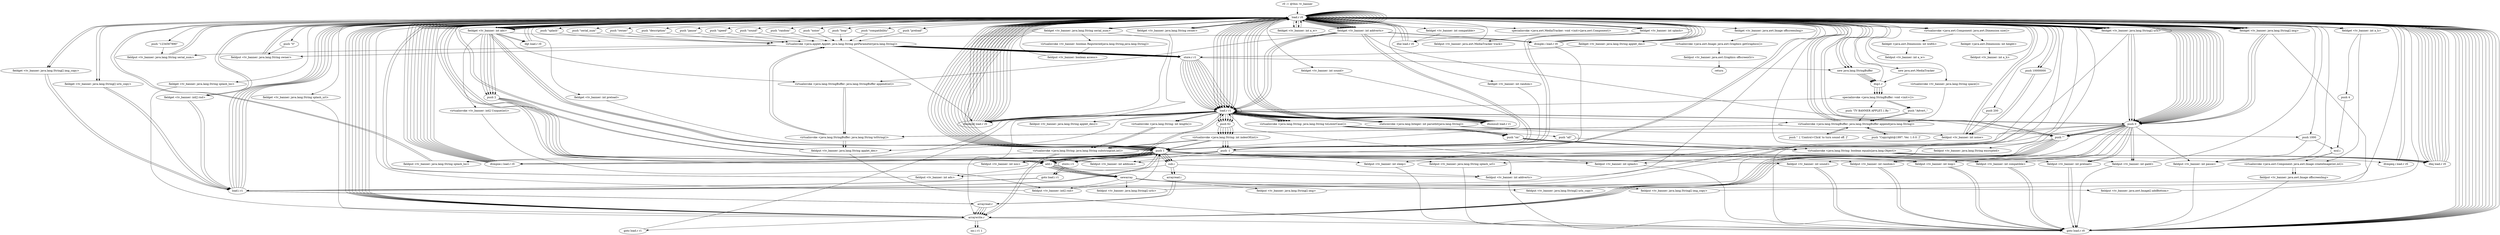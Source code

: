 digraph "" {
    "r0 := @this: tv_banner"
    "load.r r0"
    "r0 := @this: tv_banner"->"load.r r0";
    "load.r r0"->"load.r r0";
    "push \"serial_num\""
    "load.r r0"->"push \"serial_num\"";
    "virtualinvoke <java.applet.Applet: java.lang.String getParameter(java.lang.String)>"
    "push \"serial_num\""->"virtualinvoke <java.applet.Applet: java.lang.String getParameter(java.lang.String)>";
    "fieldput <tv_banner: java.lang.String serial_num>"
    "virtualinvoke <java.applet.Applet: java.lang.String getParameter(java.lang.String)>"->"fieldput <tv_banner: java.lang.String serial_num>";
    "fieldput <tv_banner: java.lang.String serial_num>"->"load.r r0";
    "fieldget <tv_banner: java.lang.String serial_num>"
    "load.r r0"->"fieldget <tv_banner: java.lang.String serial_num>";
    "ifnonnull load.r r0"
    "fieldget <tv_banner: java.lang.String serial_num>"->"ifnonnull load.r r0";
    "ifnonnull load.r r0"->"load.r r0";
    "push \"1234567890\""
    "load.r r0"->"push \"1234567890\"";
    "push \"1234567890\""->"fieldput <tv_banner: java.lang.String serial_num>";
    "fieldput <tv_banner: java.lang.String serial_num>"->"load.r r0";
    "load.r r0"->"load.r r0";
    "push \"owner\""
    "load.r r0"->"push \"owner\"";
    "push \"owner\""->"virtualinvoke <java.applet.Applet: java.lang.String getParameter(java.lang.String)>";
    "fieldput <tv_banner: java.lang.String owner>"
    "virtualinvoke <java.applet.Applet: java.lang.String getParameter(java.lang.String)>"->"fieldput <tv_banner: java.lang.String owner>";
    "fieldput <tv_banner: java.lang.String owner>"->"load.r r0";
    "fieldget <tv_banner: java.lang.String owner>"
    "load.r r0"->"fieldget <tv_banner: java.lang.String owner>";
    "fieldget <tv_banner: java.lang.String owner>"->"ifnonnull load.r r0";
    "ifnonnull load.r r0"->"load.r r0";
    "push \"0\""
    "load.r r0"->"push \"0\"";
    "push \"0\""->"fieldput <tv_banner: java.lang.String owner>";
    "fieldput <tv_banner: java.lang.String owner>"->"load.r r0";
    "load.r r0"->"load.r r0";
    "load.r r0"->"load.r r0";
    "load.r r0"->"fieldget <tv_banner: java.lang.String owner>";
    "fieldget <tv_banner: java.lang.String owner>"->"load.r r0";
    "load.r r0"->"fieldget <tv_banner: java.lang.String serial_num>";
    "virtualinvoke <tv_banner: boolean Registered(java.lang.String,java.lang.String)>"
    "fieldget <tv_banner: java.lang.String serial_num>"->"virtualinvoke <tv_banner: boolean Registered(java.lang.String,java.lang.String)>";
    "fieldput <tv_banner: boolean access>"
    "virtualinvoke <tv_banner: boolean Registered(java.lang.String,java.lang.String)>"->"fieldput <tv_banner: boolean access>";
    "fieldput <tv_banner: boolean access>"->"load.r r0";
    "push \"\""
    "load.r r0"->"push \"\"";
    "fieldput <tv_banner: java.lang.String encrypted>"
    "push \"\""->"fieldput <tv_banner: java.lang.String encrypted>";
    "fieldput <tv_banner: java.lang.String encrypted>"->"load.r r0";
    "push \"description\""
    "load.r r0"->"push \"description\"";
    "push \"description\""->"virtualinvoke <java.applet.Applet: java.lang.String getParameter(java.lang.String)>";
    "store.r r1"
    "virtualinvoke <java.applet.Applet: java.lang.String getParameter(java.lang.String)>"->"store.r r1";
    "load.r r1"
    "store.r r1"->"load.r r1";
    "load.r r1"->"ifnonnull load.r r0";
    "ifnonnull load.r r0"->"load.r r0";
    "new java.lang.StringBuffer"
    "load.r r0"->"new java.lang.StringBuffer";
    "dup1.r"
    "new java.lang.StringBuffer"->"dup1.r";
    "specialinvoke <java.lang.StringBuffer: void <init>()>"
    "dup1.r"->"specialinvoke <java.lang.StringBuffer: void <init>()>";
    "push \"TV BANNER APPLET. [ By \""
    "specialinvoke <java.lang.StringBuffer: void <init>()>"->"push \"TV BANNER APPLET. [ By \"";
    "virtualinvoke <java.lang.StringBuffer: java.lang.StringBuffer append(java.lang.String)>"
    "push \"TV BANNER APPLET. [ By \""->"virtualinvoke <java.lang.StringBuffer: java.lang.StringBuffer append(java.lang.String)>";
    "virtualinvoke <java.lang.StringBuffer: java.lang.StringBuffer append(java.lang.String)>"->"load.r r0";
    "virtualinvoke <tv_banner: java.lang.String space()>"
    "load.r r0"->"virtualinvoke <tv_banner: java.lang.String space()>";
    "virtualinvoke <tv_banner: java.lang.String space()>"->"virtualinvoke <java.lang.StringBuffer: java.lang.StringBuffer append(java.lang.String)>";
    "push \"Copyright@1997. Ver. 1.0.0. ]\""
    "virtualinvoke <java.lang.StringBuffer: java.lang.StringBuffer append(java.lang.String)>"->"push \"Copyright@1997. Ver. 1.0.0. ]\"";
    "push \"Copyright@1997. Ver. 1.0.0. ]\""->"virtualinvoke <java.lang.StringBuffer: java.lang.StringBuffer append(java.lang.String)>";
    "virtualinvoke <java.lang.StringBuffer: java.lang.String toString()>"
    "virtualinvoke <java.lang.StringBuffer: java.lang.StringBuffer append(java.lang.String)>"->"virtualinvoke <java.lang.StringBuffer: java.lang.String toString()>";
    "fieldput <tv_banner: java.lang.String applet_des>"
    "virtualinvoke <java.lang.StringBuffer: java.lang.String toString()>"->"fieldput <tv_banner: java.lang.String applet_des>";
    "goto load.r r0"
    "fieldput <tv_banner: java.lang.String applet_des>"->"goto load.r r0";
    "goto load.r r0"->"load.r r0";
    "push \"pause\""
    "load.r r0"->"push \"pause\"";
    "push \"pause\""->"virtualinvoke <java.applet.Applet: java.lang.String getParameter(java.lang.String)>";
    "virtualinvoke <java.applet.Applet: java.lang.String getParameter(java.lang.String)>"->"store.r r1";
    "store.r r1"->"load.r r1";
    "load.r r1"->"ifnonnull load.r r0";
    "ifnonnull load.r r0"->"load.r r0";
    "push 1000"
    "load.r r0"->"push 1000";
    "fieldput <tv_banner: int pause>"
    "push 1000"->"fieldput <tv_banner: int pause>";
    "fieldput <tv_banner: int pause>"->"goto load.r r0";
    "goto load.r r0"->"load.r r0";
    "push \"speed\""
    "load.r r0"->"push \"speed\"";
    "push \"speed\""->"virtualinvoke <java.applet.Applet: java.lang.String getParameter(java.lang.String)>";
    "virtualinvoke <java.applet.Applet: java.lang.String getParameter(java.lang.String)>"->"store.r r1";
    "store.r r1"->"load.r r1";
    "load.r r1"->"ifnonnull load.r r0";
    "ifnonnull load.r r0"->"load.r r0";
    "push 1"
    "load.r r0"->"push 1";
    "fieldput <tv_banner: int sleep>"
    "push 1"->"fieldput <tv_banner: int sleep>";
    "fieldput <tv_banner: int sleep>"->"goto load.r r0";
    "goto load.r r0"->"load.r r0";
    "push \"sound\""
    "load.r r0"->"push \"sound\"";
    "push \"sound\""->"virtualinvoke <java.applet.Applet: java.lang.String getParameter(java.lang.String)>";
    "virtualinvoke <java.applet.Applet: java.lang.String getParameter(java.lang.String)>"->"store.r r1";
    "store.r r1"->"load.r r1";
    "ifnonnull load.r r1"
    "load.r r1"->"ifnonnull load.r r1";
    "ifnonnull load.r r1"->"load.r r0";
    "load.r r0"->"push 1";
    "fieldput <tv_banner: int sound>"
    "push 1"->"fieldput <tv_banner: int sound>";
    "fieldput <tv_banner: int sound>"->"goto load.r r0";
    "goto load.r r0"->"load.r r0";
    "fieldget <tv_banner: int sound>"
    "load.r r0"->"fieldget <tv_banner: int sound>";
    "fieldget <tv_banner: int sound>"->"push 1";
    "ifcmpne.i load.r r0"
    "push 1"->"ifcmpne.i load.r r0";
    "ifcmpne.i load.r r0"->"load.r r0";
    "load.r r0"->"load.r r0";
    "fieldget <tv_banner: java.lang.String applet_des>"
    "load.r r0"->"fieldget <tv_banner: java.lang.String applet_des>";
    "fieldget <tv_banner: java.lang.String applet_des>"->"store.r r1";
    "store.r r1"->"new java.lang.StringBuffer";
    "new java.lang.StringBuffer"->"dup1.r";
    "dup1.r"->"specialinvoke <java.lang.StringBuffer: void <init>()>";
    "specialinvoke <java.lang.StringBuffer: void <init>()>"->"load.r r1";
    "load.r r1"->"virtualinvoke <java.lang.StringBuffer: java.lang.StringBuffer append(java.lang.String)>";
    "push \"  [ \'Control+Click\' to turn sound off. ]\""
    "virtualinvoke <java.lang.StringBuffer: java.lang.StringBuffer append(java.lang.String)>"->"push \"  [ \'Control+Click\' to turn sound off. ]\"";
    "push \"  [ \'Control+Click\' to turn sound off. ]\""->"virtualinvoke <java.lang.StringBuffer: java.lang.StringBuffer append(java.lang.String)>";
    "virtualinvoke <java.lang.StringBuffer: java.lang.StringBuffer append(java.lang.String)>"->"virtualinvoke <java.lang.StringBuffer: java.lang.String toString()>";
    "virtualinvoke <java.lang.StringBuffer: java.lang.String toString()>"->"fieldput <tv_banner: java.lang.String applet_des>";
    "fieldput <tv_banner: java.lang.String applet_des>"->"load.r r0";
    "push \"random\""
    "load.r r0"->"push \"random\"";
    "push \"random\""->"virtualinvoke <java.applet.Applet: java.lang.String getParameter(java.lang.String)>";
    "virtualinvoke <java.applet.Applet: java.lang.String getParameter(java.lang.String)>"->"store.r r1";
    "store.r r1"->"load.r r1";
    "load.r r1"->"ifnonnull load.r r1";
    "ifnonnull load.r r1"->"load.r r0";
    "push 0"
    "load.r r0"->"push 0";
    "fieldput <tv_banner: int random>"
    "push 0"->"fieldput <tv_banner: int random>";
    "fieldput <tv_banner: int random>"->"goto load.r r0";
    "goto load.r r0"->"load.r r0";
    "push \"noise\""
    "load.r r0"->"push \"noise\"";
    "push \"noise\""->"virtualinvoke <java.applet.Applet: java.lang.String getParameter(java.lang.String)>";
    "virtualinvoke <java.applet.Applet: java.lang.String getParameter(java.lang.String)>"->"store.r r1";
    "store.r r1"->"load.r r1";
    "load.r r1"->"ifnonnull load.r r0";
    "ifnonnull load.r r0"->"load.r r0";
    "push 200"
    "load.r r0"->"push 200";
    "fieldput <tv_banner: int noise>"
    "push 200"->"fieldput <tv_banner: int noise>";
    "fieldput <tv_banner: int noise>"->"goto load.r r0";
    "goto load.r r0"->"load.r r0";
    "push \"loop\""
    "load.r r0"->"push \"loop\"";
    "push \"loop\""->"virtualinvoke <java.applet.Applet: java.lang.String getParameter(java.lang.String)>";
    "virtualinvoke <java.applet.Applet: java.lang.String getParameter(java.lang.String)>"->"store.r r1";
    "store.r r1"->"load.r r1";
    "load.r r1"->"ifnonnull load.r r1";
    "ifnonnull load.r r1"->"load.r r0";
    "load.r r0"->"push 1";
    "fieldput <tv_banner: int loop>"
    "push 1"->"fieldput <tv_banner: int loop>";
    "fieldput <tv_banner: int loop>"->"goto load.r r0";
    "goto load.r r0"->"load.r r0";
    "push \"compatibility\""
    "load.r r0"->"push \"compatibility\"";
    "push \"compatibility\""->"virtualinvoke <java.applet.Applet: java.lang.String getParameter(java.lang.String)>";
    "virtualinvoke <java.applet.Applet: java.lang.String getParameter(java.lang.String)>"->"store.r r1";
    "store.r r1"->"load.r r1";
    "load.r r1"->"ifnonnull load.r r1";
    "ifnonnull load.r r1"->"load.r r0";
    "load.r r0"->"push 1";
    "fieldput <tv_banner: int compatible>"
    "push 1"->"fieldput <tv_banner: int compatible>";
    "fieldput <tv_banner: int compatible>"->"goto load.r r0";
    "goto load.r r0"->"load.r r0";
    "push \"preload\""
    "load.r r0"->"push \"preload\"";
    "push \"preload\""->"virtualinvoke <java.applet.Applet: java.lang.String getParameter(java.lang.String)>";
    "virtualinvoke <java.applet.Applet: java.lang.String getParameter(java.lang.String)>"->"store.r r1";
    "store.r r1"->"load.r r1";
    "load.r r1"->"ifnonnull load.r r1";
    "ifnonnull load.r r1"->"load.r r0";
    "load.r r0"->"push 0";
    "fieldput <tv_banner: int preload>"
    "push 0"->"fieldput <tv_banner: int preload>";
    "fieldput <tv_banner: int preload>"->"goto load.r r0";
    "goto load.r r0"->"load.r r0";
    "push \"splash\""
    "load.r r0"->"push \"splash\"";
    "push \"splash\""->"virtualinvoke <java.applet.Applet: java.lang.String getParameter(java.lang.String)>";
    "virtualinvoke <java.applet.Applet: java.lang.String getParameter(java.lang.String)>"->"store.r r1";
    "store.r r1"->"load.r r1";
    "load.r r1"->"ifnonnull load.r r0";
    "ifnonnull load.r r0"->"load.r r0";
    "load.r r0"->"push 0";
    "fieldput <tv_banner: int splash>"
    "push 0"->"fieldput <tv_banner: int splash>";
    "fieldput <tv_banner: int splash>"->"goto load.r r0";
    "goto load.r r0"->"load.r r0";
    "load.r r0"->"load.r r0";
    "fieldget <tv_banner: int ads>"
    "load.r r0"->"fieldget <tv_banner: int ads>";
    "fieldget <tv_banner: int ads>"->"push 1";
    "add.i"
    "push 1"->"add.i";
    "fieldput <tv_banner: int ads>"
    "add.i"->"fieldput <tv_banner: int ads>";
    "fieldput <tv_banner: int ads>"->"load.r r0";
    "load.r r0"->"new java.lang.StringBuffer";
    "new java.lang.StringBuffer"->"dup1.r";
    "dup1.r"->"specialinvoke <java.lang.StringBuffer: void <init>()>";
    "push \"Advert_\""
    "specialinvoke <java.lang.StringBuffer: void <init>()>"->"push \"Advert_\"";
    "push \"Advert_\""->"virtualinvoke <java.lang.StringBuffer: java.lang.StringBuffer append(java.lang.String)>";
    "virtualinvoke <java.lang.StringBuffer: java.lang.StringBuffer append(java.lang.String)>"->"load.r r0";
    "load.r r0"->"fieldget <tv_banner: int ads>";
    "virtualinvoke <java.lang.StringBuffer: java.lang.StringBuffer append(int)>"
    "fieldget <tv_banner: int ads>"->"virtualinvoke <java.lang.StringBuffer: java.lang.StringBuffer append(int)>";
    "virtualinvoke <java.lang.StringBuffer: java.lang.StringBuffer append(int)>"->"virtualinvoke <java.lang.StringBuffer: java.lang.String toString()>";
    "virtualinvoke <java.lang.StringBuffer: java.lang.String toString()>"->"virtualinvoke <java.applet.Applet: java.lang.String getParameter(java.lang.String)>";
    "virtualinvoke <java.applet.Applet: java.lang.String getParameter(java.lang.String)>"->"ifnonnull load.r r0";
    "ifnonnull load.r r0"->"load.r r0";
    "load.r r0"->"load.r r0";
    "load.r r0"->"fieldget <tv_banner: int ads>";
    "fieldget <tv_banner: int ads>"->"push 1";
    "sub.i"
    "push 1"->"sub.i";
    "sub.i"->"fieldput <tv_banner: int ads>";
    "fieldput <tv_banner: int ads>"->"load.r r0";
    "load.r r0"->"load.r r0";
    "load.r r0"->"fieldget <tv_banner: int ads>";
    "push 2"
    "fieldget <tv_banner: int ads>"->"push 2";
    "push 2"->"add.i";
    "newarray"
    "add.i"->"newarray";
    "fieldput <tv_banner: java.lang.String[] urls>"
    "newarray"->"fieldput <tv_banner: java.lang.String[] urls>";
    "fieldput <tv_banner: java.lang.String[] urls>"->"load.r r0";
    "load.r r0"->"load.r r0";
    "load.r r0"->"fieldget <tv_banner: int ads>";
    "fieldget <tv_banner: int ads>"->"push 2";
    "push 2"->"add.i";
    "add.i"->"newarray";
    "fieldput <tv_banner: java.lang.String[] img>"
    "newarray"->"fieldput <tv_banner: java.lang.String[] img>";
    "fieldput <tv_banner: java.lang.String[] img>"->"load.r r0";
    "load.r r0"->"load.r r0";
    "load.r r0"->"fieldget <tv_banner: int ads>";
    "fieldget <tv_banner: int ads>"->"push 2";
    "push 2"->"add.i";
    "add.i"->"newarray";
    "fieldput <tv_banner: java.lang.String[] urls_copy>"
    "newarray"->"fieldput <tv_banner: java.lang.String[] urls_copy>";
    "fieldput <tv_banner: java.lang.String[] urls_copy>"->"load.r r0";
    "load.r r0"->"load.r r0";
    "load.r r0"->"fieldget <tv_banner: int ads>";
    "fieldget <tv_banner: int ads>"->"push 2";
    "push 2"->"add.i";
    "add.i"->"newarray";
    "fieldput <tv_banner: java.lang.String[] img_copy>"
    "newarray"->"fieldput <tv_banner: java.lang.String[] img_copy>";
    "fieldput <tv_banner: java.lang.String[] img_copy>"->"load.r r0";
    "load.r r0"->"load.r r0";
    "load.r r0"->"fieldget <tv_banner: int ads>";
    "fieldget <tv_banner: int ads>"->"push 1";
    "push 1"->"add.i";
    "add.i"->"newarray";
    "fieldput <tv_banner: int[] rnd>"
    "newarray"->"fieldput <tv_banner: int[] rnd>";
    "fieldput <tv_banner: int[] rnd>"->"load.r r0";
    "load.r r0"->"load.r r0";
    "load.r r0"->"fieldget <tv_banner: int ads>";
    "fieldget <tv_banner: int ads>"->"push 2";
    "push 2"->"add.i";
    "add.i"->"newarray";
    "fieldput <tv_banner: java.awt.Image[] addBottom>"
    "newarray"->"fieldput <tv_banner: java.awt.Image[] addBottom>";
    "fieldput <tv_banner: java.awt.Image[] addBottom>"->"load.r r0";
    "load.r r0"->"push 1";
    "fieldput <tv_banner: int addverts>"
    "push 1"->"fieldput <tv_banner: int addverts>";
    "fieldput <tv_banner: int addverts>"->"goto load.r r0";
    "goto load.r r0"->"load.r r0";
    "fieldget <tv_banner: int addverts>"
    "load.r r0"->"fieldget <tv_banner: int addverts>";
    "fieldget <tv_banner: int addverts>"->"load.r r0";
    "load.r r0"->"fieldget <tv_banner: int ads>";
    "ifcmple.i load.r r0"
    "fieldget <tv_banner: int ads>"->"ifcmple.i load.r r0";
    "ifcmple.i load.r r0"->"load.r r0";
    "load.r r0"->"load.r r0";
    "load.r r0"->"fieldget <tv_banner: int addverts>";
    "fieldget <tv_banner: int addverts>"->"push 1";
    "push 1"->"sub.i";
    "sub.i"->"fieldput <tv_banner: int addverts>";
    "fieldput <tv_banner: int addverts>"->"load.r r0";
    "fieldget <tv_banner: int random>"
    "load.r r0"->"fieldget <tv_banner: int random>";
    "fieldget <tv_banner: int random>"->"push 1";
    "push 1"->"ifcmpne.i load.r r0";
    "ifcmpne.i load.r r0"->"load.r r0";
    "load.r r0"->"load.r r0";
    "load.r r0"->"load.r r0";
    "load.r r0"->"fieldget <tv_banner: int ads>";
    "virtualinvoke <tv_banner: int[] Unique(int)>"
    "fieldget <tv_banner: int ads>"->"virtualinvoke <tv_banner: int[] Unique(int)>";
    "virtualinvoke <tv_banner: int[] Unique(int)>"->"fieldput <tv_banner: int[] rnd>";
    "fieldput <tv_banner: int[] rnd>"->"push 1";
    "store.i r1"
    "push 1"->"store.i r1";
    "goto load.i r1"
    "store.i r1"->"goto load.i r1";
    "load.i r1"
    "goto load.i r1"->"load.i r1";
    "load.i r1"->"load.r r0";
    "load.r r0"->"fieldget <tv_banner: int addverts>";
    "fieldget <tv_banner: int addverts>"->"ifcmple.i load.r r0";
    "ifcmple.i load.r r0"->"push 1";
    "push 1"->"store.i r1";
    "store.i r1"->"goto load.i r1";
    "goto load.i r1"->"load.i r1";
    "load.i r1"->"load.r r0";
    "load.r r0"->"fieldget <tv_banner: int addverts>";
    "fieldget <tv_banner: int addverts>"->"ifcmple.i load.r r0";
    "ifcmple.i load.r r0"->"load.r r0";
    "fieldget <tv_banner: int splash>"
    "load.r r0"->"fieldget <tv_banner: int splash>";
    "fieldget <tv_banner: int splash>"->"push 1";
    "push 1"->"ifcmpne.i load.r r0";
    "ifcmpne.i load.r r0"->"load.r r0";
    "load.r r0"->"push 0";
    "fieldput <tv_banner: int nos>"
    "push 0"->"fieldput <tv_banner: int nos>";
    "fieldput <tv_banner: int nos>"->"load.r r0";
    "fieldget <tv_banner: java.lang.String[] img>"
    "load.r r0"->"fieldget <tv_banner: java.lang.String[] img>";
    "fieldget <tv_banner: java.lang.String[] img>"->"push 0";
    "push 0"->"load.r r0";
    "fieldget <tv_banner: java.lang.String splash_loc>"
    "load.r r0"->"fieldget <tv_banner: java.lang.String splash_loc>";
    "arraywrite.r"
    "fieldget <tv_banner: java.lang.String splash_loc>"->"arraywrite.r";
    "arraywrite.r"->"load.r r0";
    "fieldget <tv_banner: java.lang.String[] urls>"
    "load.r r0"->"fieldget <tv_banner: java.lang.String[] urls>";
    "fieldget <tv_banner: java.lang.String[] urls>"->"push 0";
    "push 0"->"load.r r0";
    "fieldget <tv_banner: java.lang.String splash_url>"
    "load.r r0"->"fieldget <tv_banner: java.lang.String splash_url>";
    "fieldget <tv_banner: java.lang.String splash_url>"->"arraywrite.r";
    "arraywrite.r"->"load.r r0";
    "push -1"
    "load.r r0"->"push -1";
    "fieldput <tv_banner: int addnum>"
    "push -1"->"fieldput <tv_banner: int addnum>";
    "fieldput <tv_banner: int addnum>"->"load.r r0";
    "load.r r0"->"push -1";
    "fieldput <tv_banner: int gadd>"
    "push -1"->"fieldput <tv_banner: int gadd>";
    "fieldput <tv_banner: int gadd>"->"goto load.r r0";
    "goto load.r r0"->"load.r r0";
    "load.r r0"->"fieldget <tv_banner: int ads>";
    "ifgt load.r r0"
    "fieldget <tv_banner: int ads>"->"ifgt load.r r0";
    "ifgt load.r r0"->"load.r r0";
    "load.r r0"->"fieldget <tv_banner: int splash>";
    "ifne load.r r0"
    "fieldget <tv_banner: int splash>"->"ifne load.r r0";
    "ifne load.r r0"->"load.r r0";
    "load.r r0"->"push 1";
    "push 1"->"fieldput <tv_banner: int splash>";
    "fieldput <tv_banner: int splash>"->"load.r r0";
    "load.r r0"->"push 1";
    "push 1"->"fieldput <tv_banner: int nos>";
    "fieldput <tv_banner: int nos>"->"load.r r0";
    "load.r r0"->"push 0";
    "push 0"->"fieldput <tv_banner: int pause>";
    "fieldput <tv_banner: int pause>"->"load.r r0";
    "load.r r0"->"fieldget <tv_banner: java.lang.String[] img>";
    "fieldget <tv_banner: java.lang.String[] img>"->"push 0";
    "push 0"->"push \"\"";
    "push \"\""->"arraywrite.r";
    "arraywrite.r"->"load.r r0";
    "load.r r0"->"fieldget <tv_banner: java.lang.String[] urls>";
    "fieldget <tv_banner: java.lang.String[] urls>"->"push 0";
    "push 0"->"push \"\"";
    "push \"\""->"arraywrite.r";
    "arraywrite.r"->"load.r r0";
    "push 10000000"
    "load.r r0"->"push 10000000";
    "push 10000000"->"fieldput <tv_banner: int noise>";
    "fieldput <tv_banner: int noise>"->"load.r r0";
    "load.r r0"->"push 0";
    "push 0"->"fieldput <tv_banner: int gadd>";
    "fieldput <tv_banner: int gadd>"->"load.r r0";
    "load.r r0"->"fieldget <tv_banner: int ads>";
    "fieldget <tv_banner: int ads>"->"ifgt load.r r0";
    "ifgt load.r r0"->"load.r r0";
    "load.r r0"->"fieldget <tv_banner: int splash>";
    "fieldget <tv_banner: int splash>"->"push 1";
    "push 1"->"ifcmpne.i load.r r0";
    "ifcmpne.i load.r r0"->"load.r r0";
    "fieldget <tv_banner: int preload>"
    "load.r r0"->"fieldget <tv_banner: int preload>";
    "fieldget <tv_banner: int preload>"->"push 1";
    "push 1"->"ifcmpne.i load.r r0";
    "ifcmpne.i load.r r0"->"load.r r0";
    "load.r r0"->"push 10000000";
    "push 10000000"->"fieldput <tv_banner: int noise>";
    "fieldput <tv_banner: int noise>"->"load.r r0";
    "new java.awt.MediaTracker"
    "load.r r0"->"new java.awt.MediaTracker";
    "new java.awt.MediaTracker"->"dup1.r";
    "dup1.r"->"load.r r0";
    "specialinvoke <java.awt.MediaTracker: void <init>(java.awt.Component)>"
    "load.r r0"->"specialinvoke <java.awt.MediaTracker: void <init>(java.awt.Component)>";
    "fieldput <tv_banner: java.awt.MediaTracker track>"
    "specialinvoke <java.awt.MediaTracker: void <init>(java.awt.Component)>"->"fieldput <tv_banner: java.awt.MediaTracker track>";
    "fieldput <tv_banner: java.awt.MediaTracker track>"->"load.r r0";
    "load.r r0"->"load.r r0";
    "virtualinvoke <java.awt.Component: java.awt.Dimension size()>"
    "load.r r0"->"virtualinvoke <java.awt.Component: java.awt.Dimension size()>";
    "fieldget <java.awt.Dimension: int height>"
    "virtualinvoke <java.awt.Component: java.awt.Dimension size()>"->"fieldget <java.awt.Dimension: int height>";
    "fieldput <tv_banner: int a_h>"
    "fieldget <java.awt.Dimension: int height>"->"fieldput <tv_banner: int a_h>";
    "fieldput <tv_banner: int a_h>"->"load.r r0";
    "load.r r0"->"load.r r0";
    "load.r r0"->"virtualinvoke <java.awt.Component: java.awt.Dimension size()>";
    "fieldget <java.awt.Dimension: int width>"
    "virtualinvoke <java.awt.Component: java.awt.Dimension size()>"->"fieldget <java.awt.Dimension: int width>";
    "fieldput <tv_banner: int a_w>"
    "fieldget <java.awt.Dimension: int width>"->"fieldput <tv_banner: int a_w>";
    "fieldput <tv_banner: int a_w>"->"load.r r0";
    "fieldget <tv_banner: int compatible>"
    "load.r r0"->"fieldget <tv_banner: int compatible>";
    "fieldget <tv_banner: int compatible>"->"ifne load.r r0";
    "ifne load.r r0"->"load.r r0";
    "load.r r0"->"load.r r0";
    "load.r r0"->"load.r r0";
    "fieldget <tv_banner: int a_w>"
    "load.r r0"->"fieldget <tv_banner: int a_w>";
    "fieldget <tv_banner: int a_w>"->"load.r r0";
    "fieldget <tv_banner: int a_h>"
    "load.r r0"->"fieldget <tv_banner: int a_h>";
    "virtualinvoke <java.awt.Component: java.awt.Image createImage(int,int)>"
    "fieldget <tv_banner: int a_h>"->"virtualinvoke <java.awt.Component: java.awt.Image createImage(int,int)>";
    "fieldput <tv_banner: java.awt.Image offscreenImg>"
    "virtualinvoke <java.awt.Component: java.awt.Image createImage(int,int)>"->"fieldput <tv_banner: java.awt.Image offscreenImg>";
    "fieldput <tv_banner: java.awt.Image offscreenImg>"->"goto load.r r0";
    "goto load.r r0"->"load.r r0";
    "load.r r0"->"load.r r0";
    "fieldget <tv_banner: java.awt.Image offscreenImg>"
    "load.r r0"->"fieldget <tv_banner: java.awt.Image offscreenImg>";
    "virtualinvoke <java.awt.Image: java.awt.Graphics getGraphics()>"
    "fieldget <tv_banner: java.awt.Image offscreenImg>"->"virtualinvoke <java.awt.Image: java.awt.Graphics getGraphics()>";
    "fieldput <tv_banner: java.awt.Graphics offscreenGr>"
    "virtualinvoke <java.awt.Image: java.awt.Graphics getGraphics()>"->"fieldput <tv_banner: java.awt.Graphics offscreenGr>";
    "return"
    "fieldput <tv_banner: java.awt.Graphics offscreenGr>"->"return";
    "ifne load.r r0"->"load.r r0";
    "load.r r0"->"load.r r0";
    "load.r r0"->"load.r r0";
    "load.r r0"->"fieldget <tv_banner: int a_w>";
    "fieldget <tv_banner: int a_w>"->"load.r r0";
    "load.r r0"->"fieldget <tv_banner: int a_h>";
    "push 4"
    "fieldget <tv_banner: int a_h>"->"push 4";
    "mul.i"
    "push 4"->"mul.i";
    "mul.i"->"virtualinvoke <java.awt.Component: java.awt.Image createImage(int,int)>";
    "virtualinvoke <java.awt.Component: java.awt.Image createImage(int,int)>"->"fieldput <tv_banner: java.awt.Image offscreenImg>";
    "ifcmpne.i load.r r0"->"load.r r0";
    "load.r r0"->"fieldget <tv_banner: java.lang.String[] img>";
    "fieldget <tv_banner: java.lang.String[] img>"->"push 0";
    "push 0"->"push \"\"";
    "push \"\""->"arraywrite.r";
    "arraywrite.r"->"load.r r0";
    "load.r r0"->"fieldget <tv_banner: java.lang.String[] urls>";
    "fieldget <tv_banner: java.lang.String[] urls>"->"push 0";
    "push 0"->"push \"\"";
    "push \"\""->"arraywrite.r";
    "arraywrite.r"->"load.r r0";
    "load.r r0"->"push 0";
    "push 0"->"fieldput <tv_banner: int addnum>";
    "fieldput <tv_banner: int addnum>"->"load.r r0";
    "load.r r0"->"push 0";
    "push 0"->"fieldput <tv_banner: int gadd>";
    "ifcmple.i load.r r0"->"load.r r0";
    "load.r r0"->"fieldget <tv_banner: java.lang.String[] img>";
    "fieldget <tv_banner: java.lang.String[] img>"->"load.i r1";
    "load.i r1"->"load.r r0";
    "fieldget <tv_banner: java.lang.String[] img_copy>"
    "load.r r0"->"fieldget <tv_banner: java.lang.String[] img_copy>";
    "fieldget <tv_banner: java.lang.String[] img_copy>"->"load.i r1";
    "arrayread.r"
    "load.i r1"->"arrayread.r";
    "arrayread.r"->"arraywrite.r";
    "arraywrite.r"->"load.r r0";
    "load.r r0"->"fieldget <tv_banner: java.lang.String[] urls>";
    "fieldget <tv_banner: java.lang.String[] urls>"->"load.i r1";
    "load.i r1"->"load.r r0";
    "fieldget <tv_banner: java.lang.String[] urls_copy>"
    "load.r r0"->"fieldget <tv_banner: java.lang.String[] urls_copy>";
    "fieldget <tv_banner: java.lang.String[] urls_copy>"->"load.i r1";
    "load.i r1"->"arrayread.r";
    "arrayread.r"->"arraywrite.r";
    "inc.i r1 1"
    "arraywrite.r"->"inc.i r1 1";
    "ifcmple.i load.r r0"->"load.r r0";
    "load.r r0"->"fieldget <tv_banner: java.lang.String[] img_copy>";
    "fieldget <tv_banner: java.lang.String[] img_copy>"->"load.i r1";
    "load.i r1"->"load.r r0";
    "load.r r0"->"fieldget <tv_banner: java.lang.String[] img>";
    "fieldget <tv_banner: java.lang.String[] img>"->"load.r r0";
    "fieldget <tv_banner: int[] rnd>"
    "load.r r0"->"fieldget <tv_banner: int[] rnd>";
    "fieldget <tv_banner: int[] rnd>"->"load.i r1";
    "load.i r1"->"push 1";
    "push 1"->"sub.i";
    "arrayread.i"
    "sub.i"->"arrayread.i";
    "arrayread.i"->"arrayread.r";
    "arrayread.r"->"arraywrite.r";
    "arraywrite.r"->"load.r r0";
    "load.r r0"->"fieldget <tv_banner: java.lang.String[] urls_copy>";
    "fieldget <tv_banner: java.lang.String[] urls_copy>"->"load.i r1";
    "load.i r1"->"load.r r0";
    "load.r r0"->"fieldget <tv_banner: java.lang.String[] urls>";
    "fieldget <tv_banner: java.lang.String[] urls>"->"load.r r0";
    "load.r r0"->"fieldget <tv_banner: int[] rnd>";
    "fieldget <tv_banner: int[] rnd>"->"load.i r1";
    "load.i r1"->"push 1";
    "push 1"->"sub.i";
    "sub.i"->"arrayread.i";
    "arrayread.i"->"arrayread.r";
    "arrayread.r"->"arraywrite.r";
    "arraywrite.r"->"inc.i r1 1";
    "ifcmple.i load.r r0"->"load.r r0";
    "load.r r0"->"new java.lang.StringBuffer";
    "new java.lang.StringBuffer"->"dup1.r";
    "dup1.r"->"specialinvoke <java.lang.StringBuffer: void <init>()>";
    "specialinvoke <java.lang.StringBuffer: void <init>()>"->"push \"Advert_\"";
    "push \"Advert_\""->"virtualinvoke <java.lang.StringBuffer: java.lang.StringBuffer append(java.lang.String)>";
    "virtualinvoke <java.lang.StringBuffer: java.lang.StringBuffer append(java.lang.String)>"->"load.r r0";
    "load.r r0"->"fieldget <tv_banner: int addverts>";
    "fieldget <tv_banner: int addverts>"->"virtualinvoke <java.lang.StringBuffer: java.lang.StringBuffer append(int)>";
    "virtualinvoke <java.lang.StringBuffer: java.lang.StringBuffer append(int)>"->"virtualinvoke <java.lang.StringBuffer: java.lang.String toString()>";
    "virtualinvoke <java.lang.StringBuffer: java.lang.String toString()>"->"virtualinvoke <java.applet.Applet: java.lang.String getParameter(java.lang.String)>";
    "virtualinvoke <java.applet.Applet: java.lang.String getParameter(java.lang.String)>"->"store.r r1";
    "store.r r1"->"load.r r1";
    "push 62"
    "load.r r1"->"push 62";
    "virtualinvoke <java.lang.String: int indexOf(int)>"
    "push 62"->"virtualinvoke <java.lang.String: int indexOf(int)>";
    "virtualinvoke <java.lang.String: int indexOf(int)>"->"push -1";
    "push -1"->"ifcmpne.i load.r r0";
    "ifcmpne.i load.r r0"->"load.r r0";
    "load.r r0"->"fieldget <tv_banner: java.lang.String[] img>";
    "fieldget <tv_banner: java.lang.String[] img>"->"load.r r0";
    "load.r r0"->"fieldget <tv_banner: int addverts>";
    "fieldget <tv_banner: int addverts>"->"load.r r1";
    "load.r r1"->"arraywrite.r";
    "goto load.r r1"
    "arraywrite.r"->"goto load.r r1";
    "goto load.r r1"->"load.r r1";
    "load.r r1"->"push 62";
    "push 62"->"virtualinvoke <java.lang.String: int indexOf(int)>";
    "virtualinvoke <java.lang.String: int indexOf(int)>"->"push -1";
    "push -1"->"ifcmpne.i load.r r0";
    "ifcmpne.i load.r r0"->"load.r r0";
    "load.r r0"->"fieldget <tv_banner: java.lang.String[] urls>";
    "fieldget <tv_banner: java.lang.String[] urls>"->"load.r r0";
    "load.r r0"->"fieldget <tv_banner: int addverts>";
    "fieldget <tv_banner: int addverts>"->"push \"\"";
    "push \"\""->"arraywrite.r";
    "arraywrite.r"->"goto load.r r0";
    "goto load.r r0"->"load.r r0";
    "load.r r0"->"load.r r0";
    "load.r r0"->"fieldget <tv_banner: int addverts>";
    "fieldget <tv_banner: int addverts>"->"push 1";
    "push 1"->"add.i";
    "add.i"->"fieldput <tv_banner: int addverts>";
    "ifcmpne.i load.r r0"->"load.r r0";
    "load.r r0"->"fieldget <tv_banner: java.lang.String[] urls>";
    "fieldget <tv_banner: java.lang.String[] urls>"->"load.r r0";
    "load.r r0"->"fieldget <tv_banner: int addverts>";
    "fieldget <tv_banner: int addverts>"->"load.r r1";
    "load.r r1"->"load.r r1";
    "load.r r1"->"push 62";
    "push 62"->"virtualinvoke <java.lang.String: int indexOf(int)>";
    "virtualinvoke <java.lang.String: int indexOf(int)>"->"push 1";
    "push 1"->"add.i";
    "add.i"->"load.r r1";
    "virtualinvoke <java.lang.String: int length()>"
    "load.r r1"->"virtualinvoke <java.lang.String: int length()>";
    "virtualinvoke <java.lang.String: java.lang.String substring(int,int)>"
    "virtualinvoke <java.lang.String: int length()>"->"virtualinvoke <java.lang.String: java.lang.String substring(int,int)>";
    "virtualinvoke <java.lang.String: java.lang.String substring(int,int)>"->"arraywrite.r";
    "ifcmpne.i load.r r0"->"load.r r0";
    "load.r r0"->"fieldget <tv_banner: java.lang.String[] img>";
    "fieldget <tv_banner: java.lang.String[] img>"->"load.r r0";
    "load.r r0"->"fieldget <tv_banner: int addverts>";
    "fieldget <tv_banner: int addverts>"->"load.r r1";
    "load.r r1"->"push 0";
    "push 0"->"load.r r1";
    "load.r r1"->"push 62";
    "push 62"->"virtualinvoke <java.lang.String: int indexOf(int)>";
    "virtualinvoke <java.lang.String: int indexOf(int)>"->"virtualinvoke <java.lang.String: java.lang.String substring(int,int)>";
    "virtualinvoke <java.lang.String: java.lang.String substring(int,int)>"->"arraywrite.r";
    "ifnonnull load.r r0"->"load.r r0";
    "load.r r0"->"push 1";
    "push 1"->"fieldput <tv_banner: int splash>";
    "fieldput <tv_banner: int splash>"->"load.r r1";
    "load.r r1"->"push 62";
    "push 62"->"virtualinvoke <java.lang.String: int indexOf(int)>";
    "virtualinvoke <java.lang.String: int indexOf(int)>"->"push -1";
    "ifcmpeq.i load.r r0"
    "push -1"->"ifcmpeq.i load.r r0";
    "ifcmpeq.i load.r r0"->"load.r r0";
    "load.r r0"->"load.r r1";
    "load.r r1"->"push 0";
    "push 0"->"load.r r1";
    "load.r r1"->"push 62";
    "push 62"->"virtualinvoke <java.lang.String: int indexOf(int)>";
    "virtualinvoke <java.lang.String: int indexOf(int)>"->"virtualinvoke <java.lang.String: java.lang.String substring(int,int)>";
    "fieldput <tv_banner: java.lang.String splash_loc>"
    "virtualinvoke <java.lang.String: java.lang.String substring(int,int)>"->"fieldput <tv_banner: java.lang.String splash_loc>";
    "fieldput <tv_banner: java.lang.String splash_loc>"->"load.r r0";
    "load.r r0"->"load.r r1";
    "load.r r1"->"load.r r1";
    "load.r r1"->"push 62";
    "push 62"->"virtualinvoke <java.lang.String: int indexOf(int)>";
    "virtualinvoke <java.lang.String: int indexOf(int)>"->"push 1";
    "push 1"->"add.i";
    "add.i"->"load.r r1";
    "load.r r1"->"virtualinvoke <java.lang.String: int length()>";
    "virtualinvoke <java.lang.String: int length()>"->"virtualinvoke <java.lang.String: java.lang.String substring(int,int)>";
    "fieldput <tv_banner: java.lang.String splash_url>"
    "virtualinvoke <java.lang.String: java.lang.String substring(int,int)>"->"fieldput <tv_banner: java.lang.String splash_url>";
    "fieldput <tv_banner: java.lang.String splash_url>"->"goto load.r r0";
    "ifcmpeq.i load.r r0"->"load.r r0";
    "load.r r0"->"load.r r1";
    "load.r r1"->"fieldput <tv_banner: java.lang.String splash_loc>";
    "fieldput <tv_banner: java.lang.String splash_loc>"->"load.r r0";
    "load.r r0"->"push \"\"";
    "push \"\""->"fieldput <tv_banner: java.lang.String splash_url>";
    "ifnonnull load.r r1"->"load.r r1";
    "virtualinvoke <java.lang.String: java.lang.String toLowerCase()>"
    "load.r r1"->"virtualinvoke <java.lang.String: java.lang.String toLowerCase()>";
    "push \"on\""
    "virtualinvoke <java.lang.String: java.lang.String toLowerCase()>"->"push \"on\"";
    "virtualinvoke <java.lang.String: boolean equals(java.lang.Object)>"
    "push \"on\""->"virtualinvoke <java.lang.String: boolean equals(java.lang.Object)>";
    "ifeq load.r r0"
    "virtualinvoke <java.lang.String: boolean equals(java.lang.Object)>"->"ifeq load.r r0";
    "ifeq load.r r0"->"load.r r0";
    "load.r r0"->"push 1";
    "push 1"->"fieldput <tv_banner: int preload>";
    "fieldput <tv_banner: int preload>"->"goto load.r r0";
    "ifeq load.r r0"->"load.r r0";
    "load.r r0"->"push 0";
    "push 0"->"fieldput <tv_banner: int preload>";
    "ifnonnull load.r r1"->"load.r r1";
    "load.r r1"->"virtualinvoke <java.lang.String: java.lang.String toLowerCase()>";
    "push \"all\""
    "virtualinvoke <java.lang.String: java.lang.String toLowerCase()>"->"push \"all\"";
    "push \"all\""->"virtualinvoke <java.lang.String: boolean equals(java.lang.Object)>";
    "virtualinvoke <java.lang.String: boolean equals(java.lang.Object)>"->"ifeq load.r r0";
    "ifeq load.r r0"->"load.r r0";
    "load.r r0"->"push 1";
    "push 1"->"fieldput <tv_banner: int compatible>";
    "fieldput <tv_banner: int compatible>"->"goto load.r r0";
    "ifeq load.r r0"->"load.r r0";
    "load.r r0"->"push 0";
    "push 0"->"fieldput <tv_banner: int compatible>";
    "ifnonnull load.r r1"->"load.r r1";
    "load.r r1"->"virtualinvoke <java.lang.String: java.lang.String toLowerCase()>";
    "virtualinvoke <java.lang.String: java.lang.String toLowerCase()>"->"push \"on\"";
    "push \"on\""->"virtualinvoke <java.lang.String: boolean equals(java.lang.Object)>";
    "virtualinvoke <java.lang.String: boolean equals(java.lang.Object)>"->"ifeq load.r r0";
    "ifeq load.r r0"->"load.r r0";
    "load.r r0"->"push 1";
    "push 1"->"fieldput <tv_banner: int loop>";
    "fieldput <tv_banner: int loop>"->"goto load.r r0";
    "ifeq load.r r0"->"load.r r0";
    "load.r r0"->"push 0";
    "push 0"->"fieldput <tv_banner: int loop>";
    "ifnonnull load.r r0"->"load.r r0";
    "load.r r0"->"load.r r1";
    "staticinvoke <java.lang.Integer: int parseInt(java.lang.String)>"
    "load.r r1"->"staticinvoke <java.lang.Integer: int parseInt(java.lang.String)>";
    "staticinvoke <java.lang.Integer: int parseInt(java.lang.String)>"->"fieldput <tv_banner: int noise>";
    "ifnonnull load.r r1"->"load.r r1";
    "load.r r1"->"virtualinvoke <java.lang.String: java.lang.String toLowerCase()>";
    "virtualinvoke <java.lang.String: java.lang.String toLowerCase()>"->"push \"on\"";
    "push \"on\""->"virtualinvoke <java.lang.String: boolean equals(java.lang.Object)>";
    "virtualinvoke <java.lang.String: boolean equals(java.lang.Object)>"->"ifeq load.r r0";
    "ifeq load.r r0"->"load.r r0";
    "load.r r0"->"push 1";
    "push 1"->"fieldput <tv_banner: int random>";
    "fieldput <tv_banner: int random>"->"goto load.r r0";
    "ifeq load.r r0"->"load.r r0";
    "load.r r0"->"push 0";
    "push 0"->"fieldput <tv_banner: int random>";
    "ifnonnull load.r r1"->"load.r r1";
    "load.r r1"->"virtualinvoke <java.lang.String: java.lang.String toLowerCase()>";
    "virtualinvoke <java.lang.String: java.lang.String toLowerCase()>"->"push \"on\"";
    "push \"on\""->"virtualinvoke <java.lang.String: boolean equals(java.lang.Object)>";
    "virtualinvoke <java.lang.String: boolean equals(java.lang.Object)>"->"ifeq load.r r0";
    "ifeq load.r r0"->"load.r r0";
    "load.r r0"->"push 1";
    "push 1"->"fieldput <tv_banner: int sound>";
    "fieldput <tv_banner: int sound>"->"goto load.r r0";
    "ifeq load.r r0"->"load.r r0";
    "load.r r0"->"push 0";
    "push 0"->"fieldput <tv_banner: int sound>";
    "ifnonnull load.r r0"->"load.r r0";
    "load.r r0"->"load.r r1";
    "load.r r1"->"staticinvoke <java.lang.Integer: int parseInt(java.lang.String)>";
    "staticinvoke <java.lang.Integer: int parseInt(java.lang.String)>"->"fieldput <tv_banner: int sleep>";
    "ifnonnull load.r r0"->"load.r r0";
    "load.r r0"->"load.r r1";
    "load.r r1"->"staticinvoke <java.lang.Integer: int parseInt(java.lang.String)>";
    "staticinvoke <java.lang.Integer: int parseInt(java.lang.String)>"->"push 1000";
    "push 1000"->"mul.i";
    "mul.i"->"fieldput <tv_banner: int pause>";
    "ifnonnull load.r r0"->"load.r r0";
    "load.r r0"->"load.r r1";
    "load.r r1"->"fieldput <tv_banner: java.lang.String applet_des>";
    "fieldput <tv_banner: java.lang.String applet_des>"->"load.r r0";
    "load.r r0"->"load.r r1";
    "fieldput <tv_banner: java.lang.String applet_des2>"
    "load.r r1"->"fieldput <tv_banner: java.lang.String applet_des2>";
}
